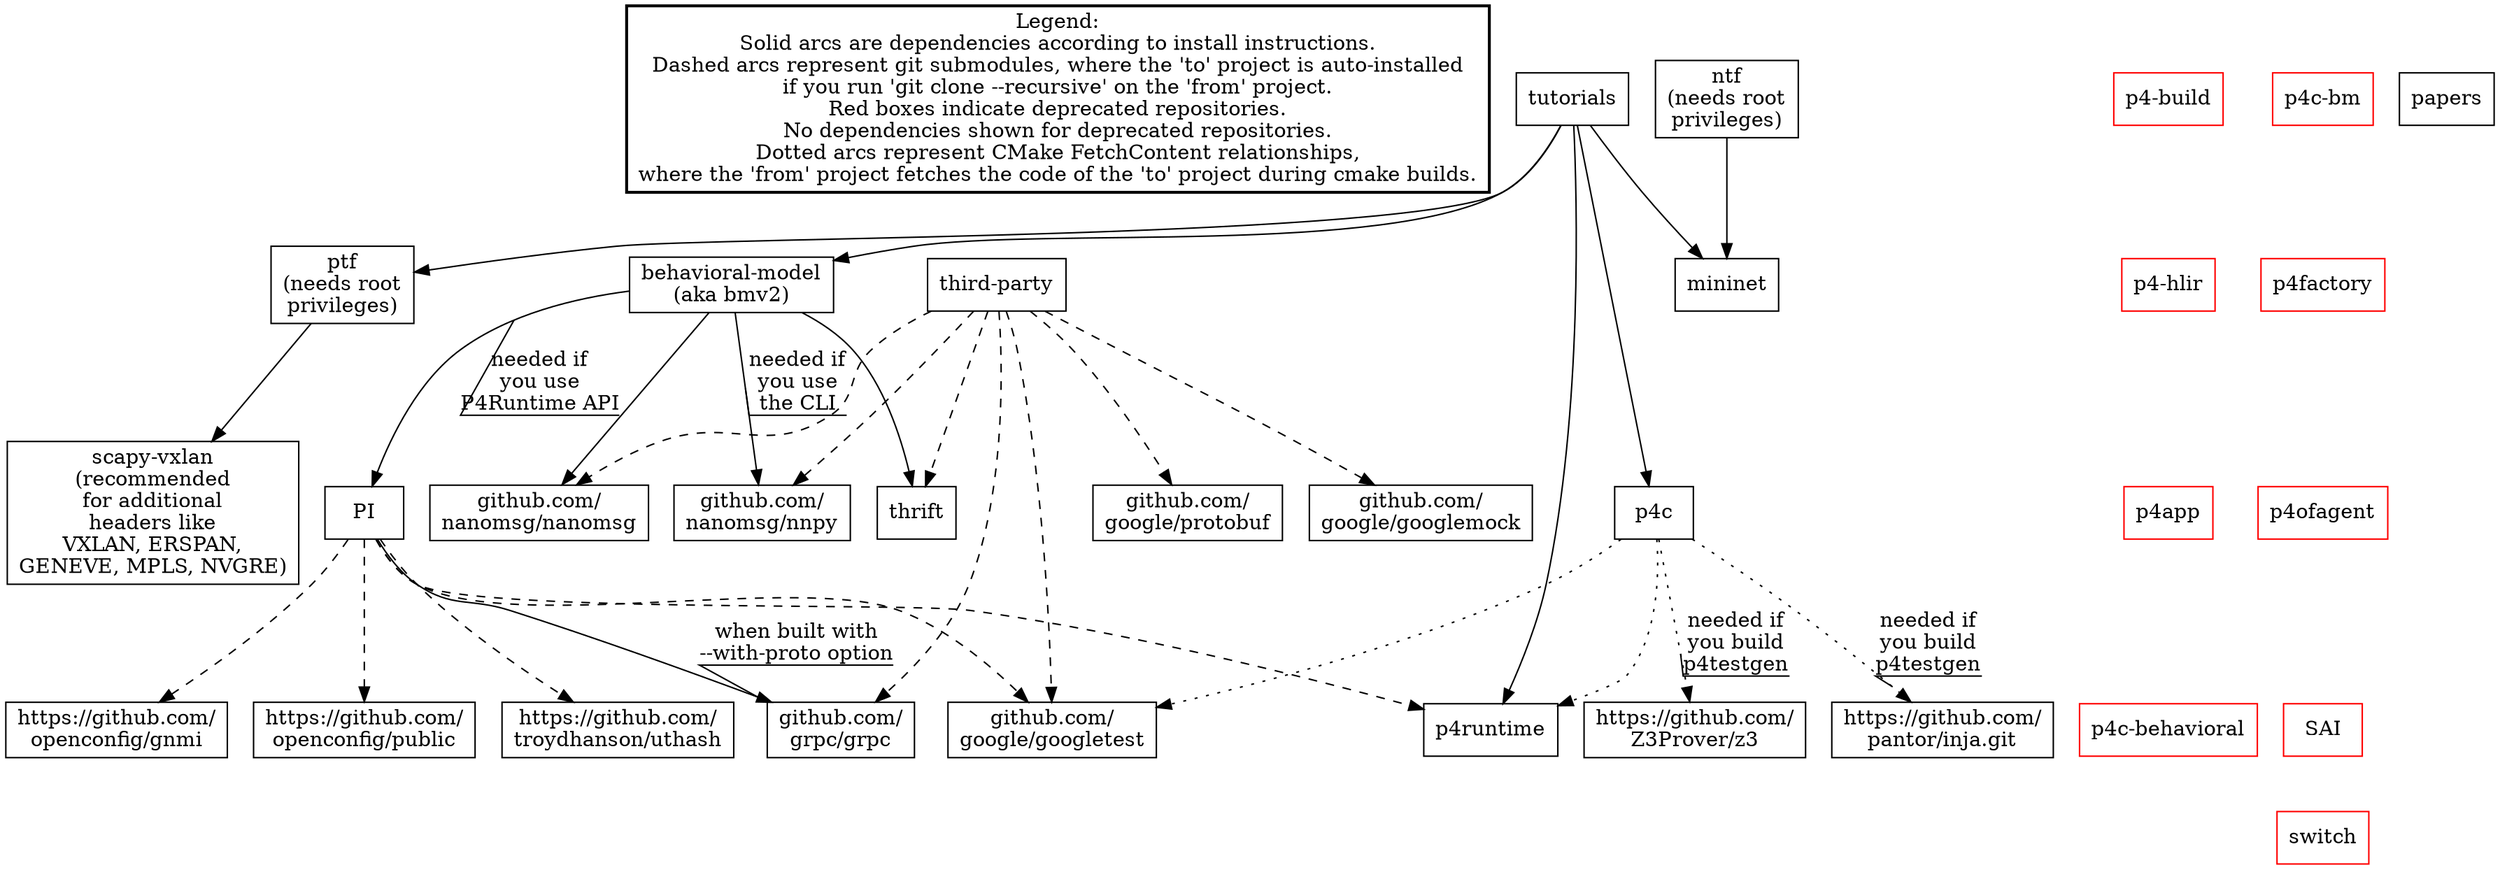 digraph p4_dependencies {

    node [shape = box];

    // My hack for providing a kind of 'legend' for the drawing.
    // There is likely a better way than this.
    legend [label="Legend:\nSolid arcs are dependencies according to install instructions.\nDashed arcs represent git submodules, where the 'to' project is auto-installed\nif you run 'git clone --recursive' on the 'from' project.\nRed boxes indicate deprecated repositories.\nNo dependencies shown for deprecated repositories.\nDotted arcs represent CMake FetchContent relationships,\nwhere the 'from' project fetches the code of the 'to' project during cmake builds." style=bold];

    // All nodes, with labels, for p4lang repositories
    behavioral_model [label="behavioral-model\n(aka bmv2)"];
    mininet [label="mininet"];
    ntf [label="ntf\n(needs root\nprivileges)"];
    p4_build [label="p4-build" color="red"];
    p4_hlir [label="p4-hlir" color="red"];
    p4app [label="p4app" color="red"];
    p4c [label="p4c"];
    p4c_behavioral [label="p4c-behavioral" color="red"];
    p4c_bm [label="p4c-bm" color="red"];
    p4factory [label="p4factory" color="red"];
    p4ofagent [label="p4ofagent" color="red"];
    papers [label="papers"];
    PI [label="PI"];
    p4runtime [label="p4runtime"];
    openconfig_gnmi [label="https://github.com/\nopenconfig/gnmi"];
    openconfig_public [label="https://github.com/\nopenconfig/public"];
    ptf [label="ptf\n(needs root\nprivileges)"];
    SAI [label="SAI" color="red"];
    scapy_vxlan [label="scapy-vxlan\n(recommended\nfor additional\nheaders like\nVXLAN, ERSPAN,\nGENEVE, MPLS, NVGRE)"];
    switch [label="switch" color="red"];
    uthash [label="https://github.com/\ntroydhanson/uthash"];
    third_party [label="third-party"];
    thrift [label="thrift"];
    tutorials [label="tutorials"];

    // All nodes, with labels, for non-p4lang repositories
    grpc [label="github.com/\ngrpc/grpc"];
    nanomsg [label="github.com/\nnanomsg/nanomsg"];
    nnpy [label="github.com/\nnanomsg/nnpy"];
    protobuf [label="github.com/\ngoogle/protobuf"];
    googlemock [label="github.com/\ngoogle/googlemock"];
    googletest [label="github.com/\ngoogle/googletest"];
    Z3 [label="https://github.com/\nZ3Prover/z3"];
    inja [label="https://github.com/\npantor/inja.git"];


    ////////////////////////////////////////////////////////////////
    // Dependencies
    ////////////////////////////////////////////////////////////////

    behavioral_model -> thrift;
    behavioral_model -> nanomsg;
    behavioral_model -> nnpy [label="needed if\nyou use\nthe CLI" decorate=true];
    behavioral_model -> PI [label="needed if\nyou use\nP4Runtime API" decorate=true];

    ntf -> mininet;

    p4c -> p4runtime [style=dotted];
    p4c -> googletest [style=dotted];
    p4c -> Z3 [label="needed if\nyou build\np4testgen" decorate=true style=dotted];
    p4c -> inja [label="needed if\nyou build\np4testgen" decorate=true style=dotted];

    PI -> googletest [style=dashed];
    PI -> openconfig_gnmi [style=dashed];
    PI -> openconfig_public [style=dashed];
    PI -> p4runtime [style=dashed];
    PI -> uthash [style=dashed];
    PI -> grpc [label="when built with\n--with-proto option" decorate=true];

    ptf -> scapy_vxlan;

    third_party -> grpc [style=dashed];
    third_party -> nanomsg [style=dashed];
    third_party -> nnpy [style=dashed];
    third_party -> protobuf [style=dashed];
    third_party -> googlemock [style=dashed];
    third_party -> googletest [style=dashed];
    third_party -> thrift [style=dashed];

    tutorials -> behavioral_model;
    tutorials -> p4c;
    tutorials -> p4runtime;
    tutorials -> mininet;
    tutorials -> ptf;

    // Invisible arcs between deprecated repositories, so that they
    // take up less horizontal space in the figure.
    p4_build -> p4_hlir [style="invis"];
    p4_hlir -> p4app [style="invis"];
    p4app -> p4c_behavioral [style="invis"];
    //p4c_behavioral -> p4c_bm [style="invis"];
    p4c_bm -> p4factory [style="invis"];
    p4factory -> p4ofagent [style="invis"];
    p4ofagent -> SAI [style="invis"];
    SAI -> switch [style="invis"];
}
